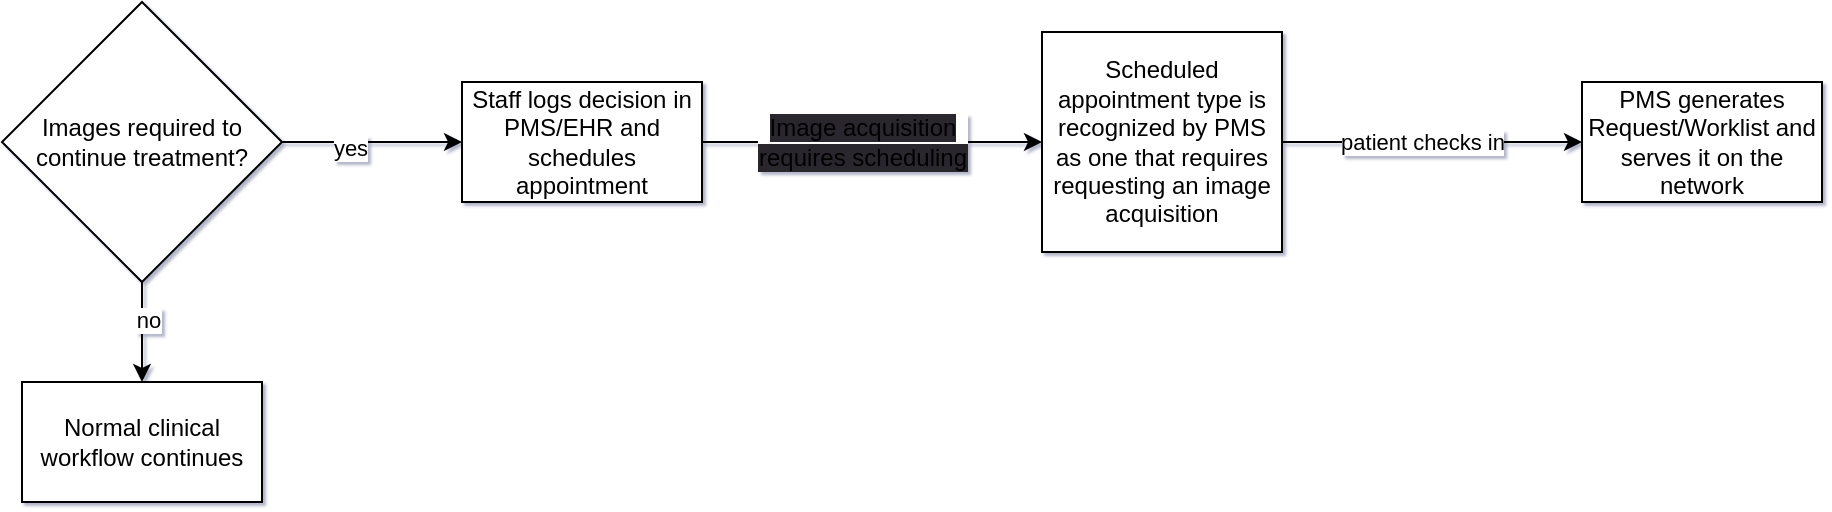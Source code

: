 <mxfile>
    <diagram id="86pSvmNOFy8DhFguqCrt" name="Requesting">
        <mxGraphModel dx="2663" dy="1643" grid="0" gridSize="10" guides="1" tooltips="1" connect="1" arrows="1" fold="1" page="0" pageScale="1" pageWidth="1169" pageHeight="827" background="#FFFFFF" math="0" shadow="1">
            <root>
                <mxCell id="0"/>
                <mxCell id="1" parent="0"/>
                <mxCell id="11" value="" style="edgeStyle=none;html=1;" edge="1" parent="1" source="9" target="10">
                    <mxGeometry relative="1" as="geometry"/>
                </mxCell>
                <mxCell id="15" value="yes" style="edgeLabel;html=1;align=center;verticalAlign=middle;resizable=0;points=[];" vertex="1" connectable="0" parent="11">
                    <mxGeometry x="-0.24" y="-3" relative="1" as="geometry">
                        <mxPoint as="offset"/>
                    </mxGeometry>
                </mxCell>
                <mxCell id="13" value="" style="edgeStyle=none;html=1;" edge="1" parent="1" source="9" target="12">
                    <mxGeometry relative="1" as="geometry"/>
                </mxCell>
                <mxCell id="14" value="no" style="edgeLabel;html=1;align=center;verticalAlign=middle;resizable=0;points=[];" vertex="1" connectable="0" parent="13">
                    <mxGeometry x="-0.253" y="3" relative="1" as="geometry">
                        <mxPoint as="offset"/>
                    </mxGeometry>
                </mxCell>
                <mxCell id="9" value="Images required to continue treatment?" style="rhombus;whiteSpace=wrap;html=1;" vertex="1" parent="1">
                    <mxGeometry x="30" y="30" width="140" height="140" as="geometry"/>
                </mxCell>
                <mxCell id="17" value="" style="edgeStyle=none;html=1;" edge="1" parent="1" source="10" target="16">
                    <mxGeometry relative="1" as="geometry"/>
                </mxCell>
                <mxCell id="18" value="&lt;span style=&quot;font-size: 12px; background-color: rgb(42, 37, 47);&quot;&gt;Image acquisition&lt;br&gt;requires scheduling&lt;/span&gt;" style="edgeLabel;html=1;align=center;verticalAlign=middle;resizable=0;points=[];" vertex="1" connectable="0" parent="17">
                    <mxGeometry x="0.285" relative="1" as="geometry">
                        <mxPoint x="-29" as="offset"/>
                    </mxGeometry>
                </mxCell>
                <mxCell id="10" value="Staff logs decision in PMS/EHR and schedules appointment" style="whiteSpace=wrap;html=1;" vertex="1" parent="1">
                    <mxGeometry x="260" y="70" width="120" height="60" as="geometry"/>
                </mxCell>
                <mxCell id="12" value="Normal clinical workflow continues" style="whiteSpace=wrap;html=1;" vertex="1" parent="1">
                    <mxGeometry x="40" y="220" width="120" height="60" as="geometry"/>
                </mxCell>
                <mxCell id="20" value="" style="edgeStyle=none;html=1;" edge="1" parent="1" source="16" target="19">
                    <mxGeometry relative="1" as="geometry"/>
                </mxCell>
                <mxCell id="21" value="patient checks in" style="edgeLabel;html=1;align=center;verticalAlign=middle;resizable=0;points=[];" vertex="1" connectable="0" parent="20">
                    <mxGeometry x="-0.331" y="2" relative="1" as="geometry">
                        <mxPoint x="20" y="2" as="offset"/>
                    </mxGeometry>
                </mxCell>
                <mxCell id="16" value="Scheduled appointment type is recognized by PMS as one that requires requesting an image acquisition" style="whiteSpace=wrap;html=1;" vertex="1" parent="1">
                    <mxGeometry x="550" y="45" width="120" height="110" as="geometry"/>
                </mxCell>
                <mxCell id="19" value="PMS generates Request/Worklist and serves it on the network" style="whiteSpace=wrap;html=1;" vertex="1" parent="1">
                    <mxGeometry x="820" y="70" width="120" height="60" as="geometry"/>
                </mxCell>
            </root>
        </mxGraphModel>
    </diagram>
    <diagram id="E2GEWFckva9GLouYvUoB" name="Acquiring">
        <mxGraphModel dx="1837" dy="1133" grid="0" gridSize="10" guides="1" tooltips="1" connect="1" arrows="1" fold="1" page="0" pageScale="1" pageWidth="1169" pageHeight="827" background="#ffffff" math="0" shadow="1">
            <root>
                <mxCell id="0"/>
                <mxCell id="1" parent="0"/>
                <mxCell id="snjP3uFJaK-jcif3HeoX-4" value="" style="edgeStyle=none;html=1;fontColor=#000000;fillColor=#FFFFFF;labelBackgroundColor=#FFFFFF;strokeColor=#000000;" edge="1" parent="1" source="snjP3uFJaK-jcif3HeoX-2" target="snjP3uFJaK-jcif3HeoX-3">
                    <mxGeometry relative="1" as="geometry"/>
                </mxCell>
                <mxCell id="TTRC72VlnkmNXO__36qd-1" value="&lt;font style=&quot;&quot; color=&quot;#000000&quot;&gt;Software Queries PMS and&lt;br&gt;obtains list of requests&lt;/font&gt;" style="edgeLabel;html=1;align=center;verticalAlign=middle;resizable=0;points=[];labelBackgroundColor=none;" vertex="1" connectable="0" parent="snjP3uFJaK-jcif3HeoX-4">
                    <mxGeometry x="0.055" y="-1" relative="1" as="geometry">
                        <mxPoint x="-4" y="-14" as="offset"/>
                    </mxGeometry>
                </mxCell>
                <mxCell id="snjP3uFJaK-jcif3HeoX-2" value="&lt;font&gt;Staff Activates Modality&lt;/font&gt;" style="rounded=0;whiteSpace=wrap;html=1;fillColor=#FFFFFF;fontColor=#000000;labelBackgroundColor=#FFFFFF;strokeColor=#000000;" vertex="1" parent="1">
                    <mxGeometry x="122" y="20" width="120" height="60" as="geometry"/>
                </mxCell>
                <mxCell id="dHU0HvCSN4rY4qIAY7DR-2" value="" style="edgeStyle=none;fontColor=#000000;labelBackgroundColor=none;labelBorderColor=none;strokeColor=#000000;" edge="1" parent="1" source="snjP3uFJaK-jcif3HeoX-3" target="dHU0HvCSN4rY4qIAY7DR-1">
                    <mxGeometry relative="1" as="geometry"/>
                </mxCell>
                <mxCell id="dHU0HvCSN4rY4qIAY7DR-3" value="Staff Selects &#10;Correct Request" style="edgeLabel;align=center;verticalAlign=middle;resizable=0;points=[];fontColor=#000000;labelBackgroundColor=none;labelBorderColor=none;strokeColor=#000000;" vertex="1" connectable="0" parent="dHU0HvCSN4rY4qIAY7DR-2">
                    <mxGeometry x="0.004" y="-1" relative="1" as="geometry">
                        <mxPoint x="-1" y="-15" as="offset"/>
                    </mxGeometry>
                </mxCell>
                <mxCell id="snjP3uFJaK-jcif3HeoX-3" value="List of Acquisition Requests is Displayed" style="whiteSpace=wrap;html=1;fillColor=#FFFFFF;rounded=0;fontColor=#000000;labelBackgroundColor=#FFFFFF;strokeColor=#000000;" vertex="1" parent="1">
                    <mxGeometry x="405" y="20" width="120" height="60" as="geometry"/>
                </mxCell>
                <mxCell id="vxR-cRI8WXSF0gHux6vN-2" value="" style="edgeStyle=none;html=0;labelBackgroundColor=none;labelBorderColor=none;strokeColor=#000000;fontColor=#000000;" edge="1" parent="1" source="dHU0HvCSN4rY4qIAY7DR-1" target="vxR-cRI8WXSF0gHux6vN-1">
                    <mxGeometry relative="1" as="geometry"/>
                </mxCell>
                <mxCell id="vxR-cRI8WXSF0gHux6vN-3" value="Image acquisition modality&#10;uses the request to &#10;add meta data to image" style="edgeLabel;align=center;verticalAlign=middle;resizable=0;points=[];fontColor=#000000;labelBackgroundColor=none;" vertex="1" connectable="0" parent="vxR-cRI8WXSF0gHux6vN-2">
                    <mxGeometry x="-0.143" y="1" relative="1" as="geometry">
                        <mxPoint x="10" y="-28" as="offset"/>
                    </mxGeometry>
                </mxCell>
                <mxCell id="dHU0HvCSN4rY4qIAY7DR-1" value="Image Acquistion Starts" style="whiteSpace=wrap;html=1;fillColor=#FFFFFF;strokeColor=#000000;fontColor=#000000;rounded=0;labelBackgroundColor=#FFFFFF;" vertex="1" parent="1">
                    <mxGeometry x="658" y="20" width="120" height="60" as="geometry"/>
                </mxCell>
                <mxCell id="vxR-cRI8WXSF0gHux6vN-1" value="Images are archived in PACS" style="whiteSpace=wrap;html=1;fillColor=#FFFFFF;strokeColor=#000000;fontColor=#000000;rounded=0;labelBackgroundColor=#FFFFFF;" vertex="1" parent="1">
                    <mxGeometry x="942" y="20" width="120" height="60" as="geometry"/>
                </mxCell>
            </root>
        </mxGraphModel>
    </diagram>
    <diagram id="0FPVtB1YhECzMd1UB36y" name="Actors">
        <mxGraphModel dx="3037" dy="2733" grid="0" gridSize="10" guides="1" tooltips="1" connect="1" arrows="1" fold="1" page="0" pageScale="1" pageWidth="1169" pageHeight="827" background="#ffffff" math="0" shadow="0">
            <root>
                <mxCell id="0"/>
                <mxCell id="1" parent="0"/>
                <mxCell id="4pqw1KPLivjrV6JZ13sy-1" value="" style="html=1;fontColor=#000000;fillColor=#FFFFFF;labelBackgroundColor=#FFFFFF;strokeColor=#000000;startArrow=none;startFill=0;" edge="1" parent="1" source="4pqw1KPLivjrV6JZ13sy-3" target="4pqw1KPLivjrV6JZ13sy-4">
                    <mxGeometry relative="1" as="geometry"/>
                </mxCell>
                <mxCell id="4pqw1KPLivjrV6JZ13sy-2" value="&lt;font color=&quot;#000000&quot;&gt;Patient and Encounter Information&lt;/font&gt;" style="edgeLabel;html=1;align=center;verticalAlign=middle;resizable=0;points=[];labelBackgroundColor=none;" vertex="1" connectable="0" parent="4pqw1KPLivjrV6JZ13sy-1">
                    <mxGeometry x="0.055" y="-1" relative="1" as="geometry">
                        <mxPoint x="5" y="-11" as="offset"/>
                    </mxGeometry>
                </mxCell>
                <mxCell id="4pqw1KPLivjrV6JZ13sy-7" style="edgeStyle=none;html=0;labelBackgroundColor=none;labelBorderColor=none;strokeColor=#000000;fontColor=#000000;startArrow=none;startFill=0;" edge="1" parent="1" source="4pqw1KPLivjrV6JZ13sy-3" target="4pqw1KPLivjrV6JZ13sy-5">
                    <mxGeometry relative="1" as="geometry"/>
                </mxCell>
                <mxCell id="4pqw1KPLivjrV6JZ13sy-8" value="Patient and other Information" style="edgeLabel;html=1;align=center;verticalAlign=middle;resizable=0;points=[];fontColor=#000000;labelBackgroundColor=none;" vertex="1" connectable="0" parent="4pqw1KPLivjrV6JZ13sy-7">
                    <mxGeometry x="0.105" relative="1" as="geometry">
                        <mxPoint x="-12" y="-11" as="offset"/>
                    </mxGeometry>
                </mxCell>
                <mxCell id="4pqw1KPLivjrV6JZ13sy-3" value="&lt;font&gt;Central Authority&lt;br&gt;PMS&lt;br&gt;&lt;/font&gt;" style="rounded=0;whiteSpace=wrap;html=1;fillColor=#FFFFFF;fontColor=#000000;labelBackgroundColor=#FFFFFF;strokeColor=#000000;" vertex="1" parent="1">
                    <mxGeometry x="-643" y="-1121" width="120" height="60" as="geometry"/>
                </mxCell>
                <mxCell id="4pqw1KPLivjrV6JZ13sy-4" value="Images&lt;br&gt;PACS" style="whiteSpace=wrap;html=1;fillColor=#FFFFFF;rounded=0;fontColor=#000000;labelBackgroundColor=#FFFFFF;strokeColor=#000000;" vertex="1" parent="1">
                    <mxGeometry x="-958" y="-1118" width="120" height="60" as="geometry"/>
                </mxCell>
                <mxCell id="4pqw1KPLivjrV6JZ13sy-5" value="Other Documents&lt;br&gt;VNA" style="whiteSpace=wrap;html=1;fillColor=#FFFFFF;rounded=0;fontColor=#000000;labelBackgroundColor=#FFFFFF;strokeColor=#000000;" vertex="1" parent="1">
                    <mxGeometry x="-291" y="-1121" width="120" height="60" as="geometry"/>
                </mxCell>
                <mxCell id="4pqw1KPLivjrV6JZ13sy-9" style="edgeStyle=none;html=0;labelBackgroundColor=none;labelBorderColor=none;strokeColor=#000000;fontColor=#000000;startArrow=none;startFill=0;" edge="1" parent="1" source="4pqw1KPLivjrV6JZ13sy-6" target="4pqw1KPLivjrV6JZ13sy-4">
                    <mxGeometry relative="1" as="geometry"/>
                </mxCell>
                <mxCell id="4pqw1KPLivjrV6JZ13sy-10" style="edgeStyle=none;html=0;labelBackgroundColor=none;labelBorderColor=none;strokeColor=#000000;fontColor=#000000;startArrow=none;startFill=0;" edge="1" parent="1" source="4pqw1KPLivjrV6JZ13sy-6" target="4pqw1KPLivjrV6JZ13sy-3">
                    <mxGeometry relative="1" as="geometry"/>
                </mxCell>
                <mxCell id="4pqw1KPLivjrV6JZ13sy-11" style="edgeStyle=none;html=0;labelBackgroundColor=none;labelBorderColor=none;strokeColor=#000000;fontColor=#000000;startArrow=none;startFill=0;" edge="1" parent="1" source="4pqw1KPLivjrV6JZ13sy-6" target="4pqw1KPLivjrV6JZ13sy-5">
                    <mxGeometry relative="1" as="geometry"/>
                </mxCell>
                <mxCell id="4pqw1KPLivjrV6JZ13sy-6" value="Codes Translator&lt;br&gt;Terminology Service" style="whiteSpace=wrap;html=1;fillColor=#FFFFFF;rounded=0;fontColor=#000000;labelBackgroundColor=#FFFFFF;strokeColor=#000000;" vertex="1" parent="1">
                    <mxGeometry x="-643" y="-1288" width="120" height="60" as="geometry"/>
                </mxCell>
            </root>
        </mxGraphModel>
    </diagram>
</mxfile>
